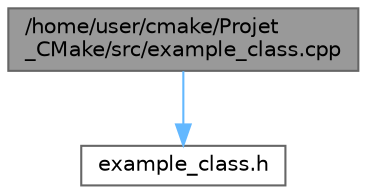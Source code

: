 digraph "/home/user/cmake/Projet_CMake/src/example_class.cpp"
{
 // LATEX_PDF_SIZE
  bgcolor="transparent";
  edge [fontname=Helvetica,fontsize=10,labelfontname=Helvetica,labelfontsize=10];
  node [fontname=Helvetica,fontsize=10,shape=box,height=0.2,width=0.4];
  Node1 [id="Node000001",label="/home/user/cmake/Projet\l_CMake/src/example_class.cpp",height=0.2,width=0.4,color="gray40", fillcolor="grey60", style="filled", fontcolor="black",tooltip="Implementation of ExampleClass."];
  Node1 -> Node2 [id="edge1_Node000001_Node000002",color="steelblue1",style="solid",tooltip=" "];
  Node2 [id="Node000002",label="example_class.h",height=0.2,width=0.4,color="grey40", fillcolor="white", style="filled",URL="$df/d07/example__class_8h.html",tooltip="An example class."];
}
